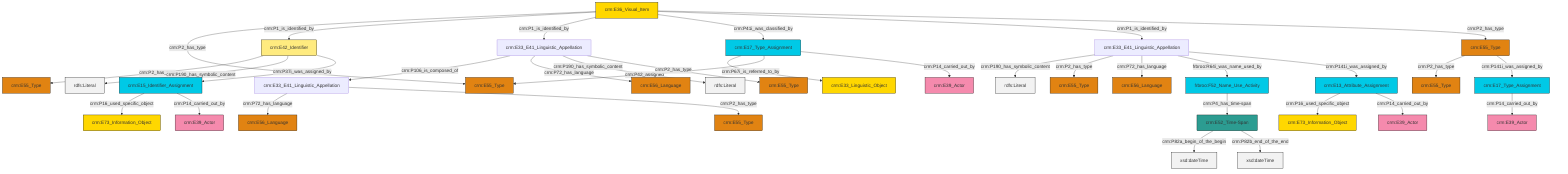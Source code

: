 graph TD
classDef Literal fill:#f2f2f2,stroke:#000000;
classDef CRM_Entity fill:#FFFFFF,stroke:#000000;
classDef Temporal_Entity fill:#00C9E6, stroke:#000000;
classDef Type fill:#E18312, stroke:#000000;
classDef Time-Span fill:#2C9C91, stroke:#000000;
classDef Appellation fill:#FFEB7F, stroke:#000000;
classDef Place fill:#008836, stroke:#000000;
classDef Persistent_Item fill:#B266B2, stroke:#000000;
classDef Conceptual_Object fill:#FFD700, stroke:#000000;
classDef Physical_Thing fill:#D2B48C, stroke:#000000;
classDef Actor fill:#f58aad, stroke:#000000;
classDef PC_Classes fill:#4ce600, stroke:#000000;
classDef Multi fill:#cccccc,stroke:#000000;

2["crm:E33_E41_Linguistic_Appellation"]:::Default -->|crm:P106_is_composed_of| 3["crm:E33_E41_Linguistic_Appellation"]:::Default
7["crm:E55_Type"]:::Type -->|crm:P2_has_type| 0["crm:E55_Type"]:::Type
2["crm:E33_E41_Linguistic_Appellation"]:::Default -->|crm:P72_has_language| 10["crm:E56_Language"]:::Type
12["crm:E36_Visual_Item"]:::Conceptual_Object -->|crm:P2_has_type| 13["crm:E55_Type"]:::Type
14["crm:E52_Time-Span"]:::Time-Span -->|crm:P82a_begin_of_the_begin| 15[xsd:dateTime]:::Literal
12["crm:E36_Visual_Item"]:::Conceptual_Object -->|crm:P1_is_identified_by| 23["crm:E42_Identifier"]:::Appellation
12["crm:E36_Visual_Item"]:::Conceptual_Object -->|crm:P1_is_identified_by| 2["crm:E33_E41_Linguistic_Appellation"]:::Default
24["crm:E33_E41_Linguistic_Appellation"]:::Default -->|crm:P190_has_symbolic_content| 25[rdfs:Literal]:::Literal
3["crm:E33_E41_Linguistic_Appellation"]:::Default -->|crm:P72_has_language| 21["crm:E56_Language"]:::Type
2["crm:E33_E41_Linguistic_Appellation"]:::Default -->|crm:P190_has_symbolic_content| 28[rdfs:Literal]:::Literal
12["crm:E36_Visual_Item"]:::Conceptual_Object -->|crm:P41i_was_classified_by| 29["crm:E17_Type_Assignment"]:::Temporal_Entity
19["crm:E15_Identifier_Assignment"]:::Temporal_Entity -->|crm:P16_used_specific_object| 16["crm:E73_Information_Object"]:::Conceptual_Object
29["crm:E17_Type_Assignment"]:::Temporal_Entity -->|crm:P67i_is_referred_to_by| 32["crm:E33_Linguistic_Object"]:::Conceptual_Object
26["crm:E13_Attribute_Assignment"]:::Temporal_Entity -->|crm:P16_used_specific_object| 34["crm:E73_Information_Object"]:::Conceptual_Object
24["crm:E33_E41_Linguistic_Appellation"]:::Default -->|crm:P2_has_type| 38["crm:E55_Type"]:::Type
19["crm:E15_Identifier_Assignment"]:::Temporal_Entity -->|crm:P14_carried_out_by| 39["crm:E39_Actor"]:::Actor
26["crm:E13_Attribute_Assignment"]:::Temporal_Entity -->|crm:P14_carried_out_by| 41["crm:E39_Actor"]:::Actor
23["crm:E42_Identifier"]:::Appellation -->|crm:P2_has_type| 30["crm:E55_Type"]:::Type
3["crm:E33_E41_Linguistic_Appellation"]:::Default -->|crm:P2_has_type| 36["crm:E55_Type"]:::Type
12["crm:E36_Visual_Item"]:::Conceptual_Object -->|crm:P1_is_identified_by| 24["crm:E33_E41_Linguistic_Appellation"]:::Default
24["crm:E33_E41_Linguistic_Appellation"]:::Default -->|crm:P72_has_language| 5["crm:E56_Language"]:::Type
7["crm:E55_Type"]:::Type -->|crm:P141i_was_assigned_by| 44["crm:E17_Type_Assignment"]:::Temporal_Entity
12["crm:E36_Visual_Item"]:::Conceptual_Object -->|crm:P2_has_type| 7["crm:E55_Type"]:::Type
24["crm:E33_E41_Linguistic_Appellation"]:::Default -->|frbroo:R64i_was_name_used_by| 48["frbroo:F52_Name_Use_Activity"]:::Temporal_Entity
48["frbroo:F52_Name_Use_Activity"]:::Temporal_Entity -->|crm:P4_has_time-span| 14["crm:E52_Time-Span"]:::Time-Span
29["crm:E17_Type_Assignment"]:::Temporal_Entity -->|crm:P42_assigned| 13["crm:E55_Type"]:::Type
23["crm:E42_Identifier"]:::Appellation -->|crm:P190_has_symbolic_content| 54[rdfs:Literal]:::Literal
14["crm:E52_Time-Span"]:::Time-Span -->|crm:P82b_end_of_the_end| 55[xsd:dateTime]:::Literal
23["crm:E42_Identifier"]:::Appellation -->|crm:P37i_was_assigned_by| 19["crm:E15_Identifier_Assignment"]:::Temporal_Entity
24["crm:E33_E41_Linguistic_Appellation"]:::Default -->|crm:P141i_was_assigned_by| 26["crm:E13_Attribute_Assignment"]:::Temporal_Entity
2["crm:E33_E41_Linguistic_Appellation"]:::Default -->|crm:P2_has_type| 8["crm:E55_Type"]:::Type
44["crm:E17_Type_Assignment"]:::Temporal_Entity -->|crm:P14_carried_out_by| 45["crm:E39_Actor"]:::Actor
29["crm:E17_Type_Assignment"]:::Temporal_Entity -->|crm:P14_carried_out_by| 58["crm:E39_Actor"]:::Actor